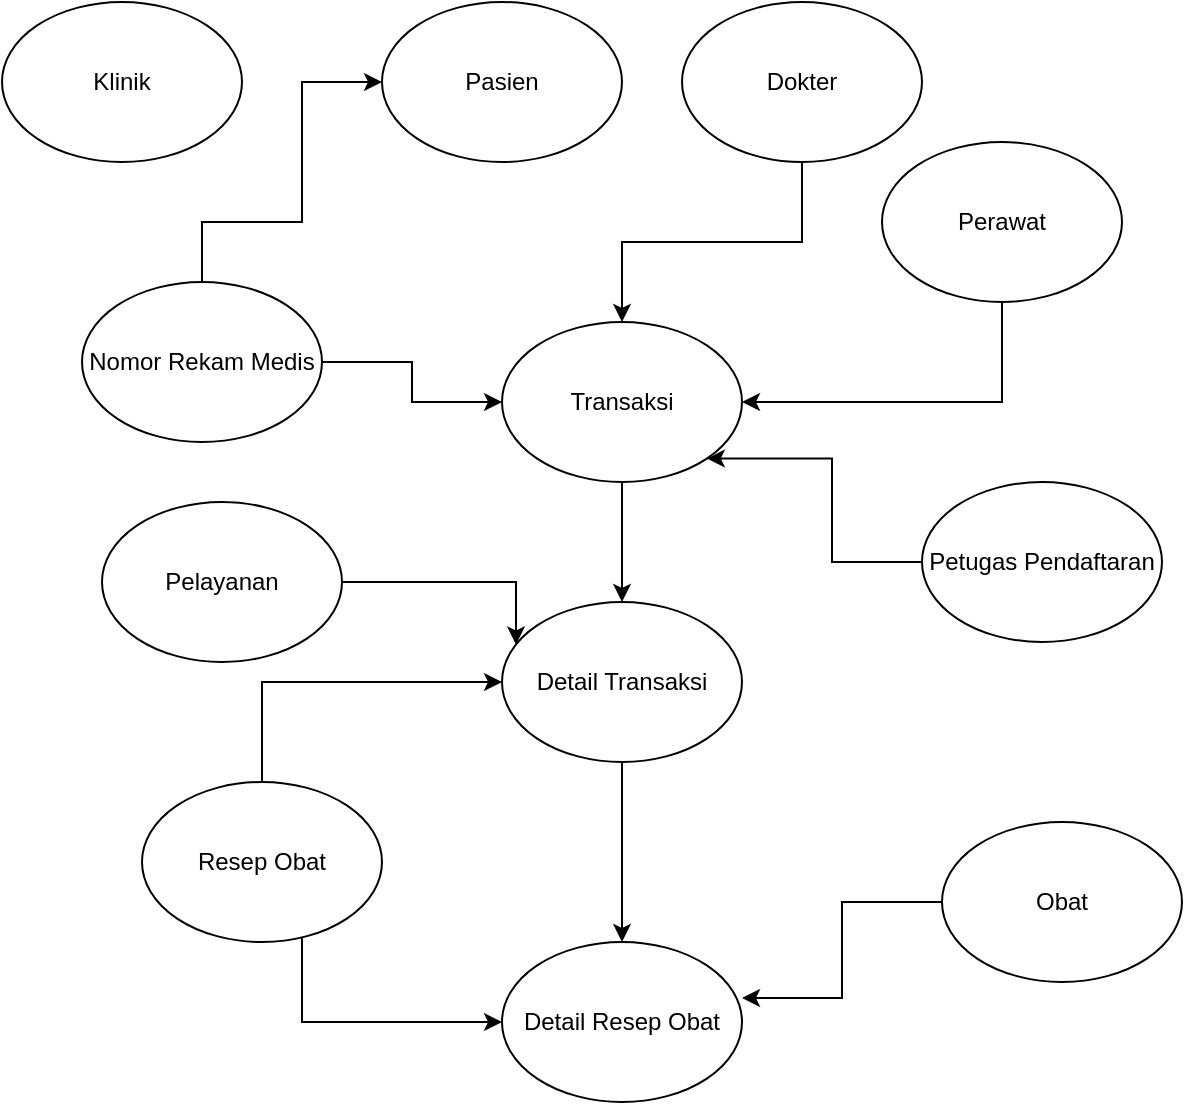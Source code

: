 <mxfile version="21.5.0" type="device">
  <diagram name="Page-1" id="kftv6w7CEn-7JomwbEkS">
    <mxGraphModel dx="1304" dy="767" grid="1" gridSize="10" guides="1" tooltips="1" connect="1" arrows="1" fold="1" page="1" pageScale="1" pageWidth="850" pageHeight="1100" math="0" shadow="0">
      <root>
        <mxCell id="0" />
        <mxCell id="1" parent="0" />
        <mxCell id="_rQbNBq7WcxP05h-vqMC-1" value="Klinik" style="ellipse;whiteSpace=wrap;html=1;" vertex="1" parent="1">
          <mxGeometry x="70" y="160" width="120" height="80" as="geometry" />
        </mxCell>
        <mxCell id="_rQbNBq7WcxP05h-vqMC-19" style="edgeStyle=orthogonalEdgeStyle;rounded=0;orthogonalLoop=1;jettySize=auto;html=1;" edge="1" parent="1" source="_rQbNBq7WcxP05h-vqMC-2" target="_rQbNBq7WcxP05h-vqMC-11">
          <mxGeometry relative="1" as="geometry">
            <Array as="points">
              <mxPoint x="327" y="450" />
            </Array>
          </mxGeometry>
        </mxCell>
        <mxCell id="_rQbNBq7WcxP05h-vqMC-2" value="Pelayanan" style="ellipse;whiteSpace=wrap;html=1;" vertex="1" parent="1">
          <mxGeometry x="120" y="410" width="120" height="80" as="geometry" />
        </mxCell>
        <mxCell id="_rQbNBq7WcxP05h-vqMC-15" style="edgeStyle=orthogonalEdgeStyle;rounded=0;orthogonalLoop=1;jettySize=auto;html=1;entryX=0.5;entryY=0;entryDx=0;entryDy=0;" edge="1" parent="1" source="_rQbNBq7WcxP05h-vqMC-3" target="_rQbNBq7WcxP05h-vqMC-10">
          <mxGeometry relative="1" as="geometry" />
        </mxCell>
        <mxCell id="_rQbNBq7WcxP05h-vqMC-3" value="Dokter" style="ellipse;whiteSpace=wrap;html=1;" vertex="1" parent="1">
          <mxGeometry x="410" y="160" width="120" height="80" as="geometry" />
        </mxCell>
        <mxCell id="_rQbNBq7WcxP05h-vqMC-16" style="edgeStyle=orthogonalEdgeStyle;rounded=0;orthogonalLoop=1;jettySize=auto;html=1;entryX=1;entryY=0.5;entryDx=0;entryDy=0;exitX=0.5;exitY=1;exitDx=0;exitDy=0;" edge="1" parent="1" source="_rQbNBq7WcxP05h-vqMC-4" target="_rQbNBq7WcxP05h-vqMC-10">
          <mxGeometry relative="1" as="geometry">
            <Array as="points">
              <mxPoint x="570" y="360" />
            </Array>
          </mxGeometry>
        </mxCell>
        <mxCell id="_rQbNBq7WcxP05h-vqMC-4" value="Perawat" style="ellipse;whiteSpace=wrap;html=1;" vertex="1" parent="1">
          <mxGeometry x="510" y="230" width="120" height="80" as="geometry" />
        </mxCell>
        <mxCell id="_rQbNBq7WcxP05h-vqMC-5" value="Pasien" style="ellipse;whiteSpace=wrap;html=1;" vertex="1" parent="1">
          <mxGeometry x="260" y="160" width="120" height="80" as="geometry" />
        </mxCell>
        <mxCell id="_rQbNBq7WcxP05h-vqMC-17" style="edgeStyle=orthogonalEdgeStyle;rounded=0;orthogonalLoop=1;jettySize=auto;html=1;entryX=1;entryY=1;entryDx=0;entryDy=0;" edge="1" parent="1" source="_rQbNBq7WcxP05h-vqMC-6" target="_rQbNBq7WcxP05h-vqMC-10">
          <mxGeometry relative="1" as="geometry" />
        </mxCell>
        <mxCell id="_rQbNBq7WcxP05h-vqMC-6" value="Petugas Pendaftaran" style="ellipse;whiteSpace=wrap;html=1;" vertex="1" parent="1">
          <mxGeometry x="530" y="400" width="120" height="80" as="geometry" />
        </mxCell>
        <mxCell id="_rQbNBq7WcxP05h-vqMC-13" style="edgeStyle=orthogonalEdgeStyle;rounded=0;orthogonalLoop=1;jettySize=auto;html=1;entryX=0;entryY=0.5;entryDx=0;entryDy=0;" edge="1" parent="1" source="_rQbNBq7WcxP05h-vqMC-7" target="_rQbNBq7WcxP05h-vqMC-10">
          <mxGeometry relative="1" as="geometry" />
        </mxCell>
        <mxCell id="_rQbNBq7WcxP05h-vqMC-23" style="edgeStyle=orthogonalEdgeStyle;rounded=0;orthogonalLoop=1;jettySize=auto;html=1;entryX=0;entryY=0.5;entryDx=0;entryDy=0;exitX=0.5;exitY=0;exitDx=0;exitDy=0;" edge="1" parent="1" source="_rQbNBq7WcxP05h-vqMC-7" target="_rQbNBq7WcxP05h-vqMC-5">
          <mxGeometry relative="1" as="geometry">
            <Array as="points">
              <mxPoint x="170" y="270" />
              <mxPoint x="220" y="270" />
              <mxPoint x="220" y="200" />
            </Array>
          </mxGeometry>
        </mxCell>
        <mxCell id="_rQbNBq7WcxP05h-vqMC-7" value="Nomor Rekam Medis" style="ellipse;whiteSpace=wrap;html=1;" vertex="1" parent="1">
          <mxGeometry x="110" y="300" width="120" height="80" as="geometry" />
        </mxCell>
        <mxCell id="_rQbNBq7WcxP05h-vqMC-21" style="edgeStyle=orthogonalEdgeStyle;rounded=0;orthogonalLoop=1;jettySize=auto;html=1;entryX=0;entryY=0.5;entryDx=0;entryDy=0;" edge="1" parent="1" source="_rQbNBq7WcxP05h-vqMC-8" target="_rQbNBq7WcxP05h-vqMC-12">
          <mxGeometry relative="1" as="geometry">
            <mxPoint x="310" y="670" as="targetPoint" />
            <Array as="points">
              <mxPoint x="220" y="670" />
            </Array>
          </mxGeometry>
        </mxCell>
        <mxCell id="_rQbNBq7WcxP05h-vqMC-26" style="edgeStyle=orthogonalEdgeStyle;rounded=0;orthogonalLoop=1;jettySize=auto;html=1;entryX=0;entryY=0.5;entryDx=0;entryDy=0;" edge="1" parent="1" source="_rQbNBq7WcxP05h-vqMC-8" target="_rQbNBq7WcxP05h-vqMC-11">
          <mxGeometry relative="1" as="geometry">
            <mxPoint x="310" y="480" as="targetPoint" />
            <Array as="points">
              <mxPoint x="200" y="500" />
            </Array>
          </mxGeometry>
        </mxCell>
        <mxCell id="_rQbNBq7WcxP05h-vqMC-8" value="Resep Obat" style="ellipse;whiteSpace=wrap;html=1;" vertex="1" parent="1">
          <mxGeometry x="140" y="550" width="120" height="80" as="geometry" />
        </mxCell>
        <mxCell id="_rQbNBq7WcxP05h-vqMC-22" style="edgeStyle=orthogonalEdgeStyle;rounded=0;orthogonalLoop=1;jettySize=auto;html=1;entryX=1;entryY=0.35;entryDx=0;entryDy=0;entryPerimeter=0;" edge="1" parent="1" source="_rQbNBq7WcxP05h-vqMC-9" target="_rQbNBq7WcxP05h-vqMC-12">
          <mxGeometry relative="1" as="geometry" />
        </mxCell>
        <mxCell id="_rQbNBq7WcxP05h-vqMC-9" value="Obat" style="ellipse;whiteSpace=wrap;html=1;" vertex="1" parent="1">
          <mxGeometry x="540" y="570" width="120" height="80" as="geometry" />
        </mxCell>
        <mxCell id="_rQbNBq7WcxP05h-vqMC-18" style="edgeStyle=orthogonalEdgeStyle;rounded=0;orthogonalLoop=1;jettySize=auto;html=1;" edge="1" parent="1" source="_rQbNBq7WcxP05h-vqMC-10" target="_rQbNBq7WcxP05h-vqMC-11">
          <mxGeometry relative="1" as="geometry" />
        </mxCell>
        <mxCell id="_rQbNBq7WcxP05h-vqMC-10" value="Transaksi" style="ellipse;whiteSpace=wrap;html=1;" vertex="1" parent="1">
          <mxGeometry x="320" y="320" width="120" height="80" as="geometry" />
        </mxCell>
        <mxCell id="_rQbNBq7WcxP05h-vqMC-24" style="edgeStyle=orthogonalEdgeStyle;rounded=0;orthogonalLoop=1;jettySize=auto;html=1;" edge="1" parent="1" source="_rQbNBq7WcxP05h-vqMC-11" target="_rQbNBq7WcxP05h-vqMC-12">
          <mxGeometry relative="1" as="geometry" />
        </mxCell>
        <mxCell id="_rQbNBq7WcxP05h-vqMC-11" value="Detail Transaksi" style="ellipse;whiteSpace=wrap;html=1;" vertex="1" parent="1">
          <mxGeometry x="320" y="460" width="120" height="80" as="geometry" />
        </mxCell>
        <mxCell id="_rQbNBq7WcxP05h-vqMC-12" value="Detail Resep Obat" style="ellipse;whiteSpace=wrap;html=1;" vertex="1" parent="1">
          <mxGeometry x="320" y="630" width="120" height="80" as="geometry" />
        </mxCell>
      </root>
    </mxGraphModel>
  </diagram>
</mxfile>
